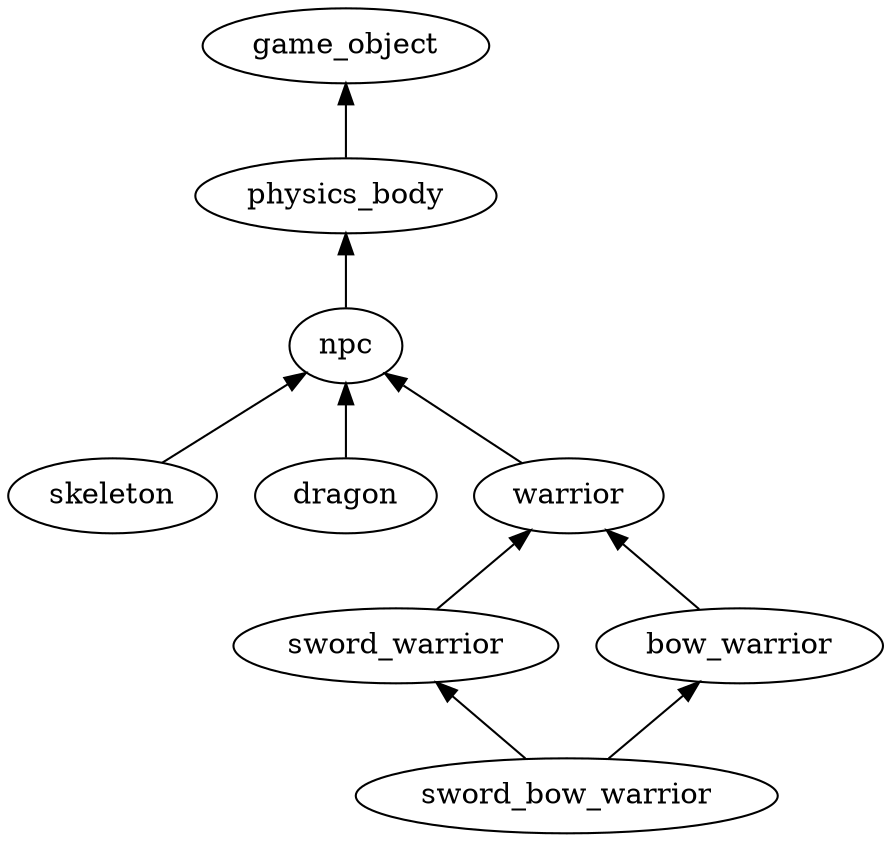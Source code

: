 

digraph
{
    rankdir=BT

    physics_body -> game_object
    npc -> physics_body
    skeleton -> npc
    dragon -> npc
    warrior -> npc
    sword_warrior -> warrior
    bow_warrior -> warrior
    sword_bow_warrior -> sword_warrior
    sword_bow_warrior -> bow_warrior
}


